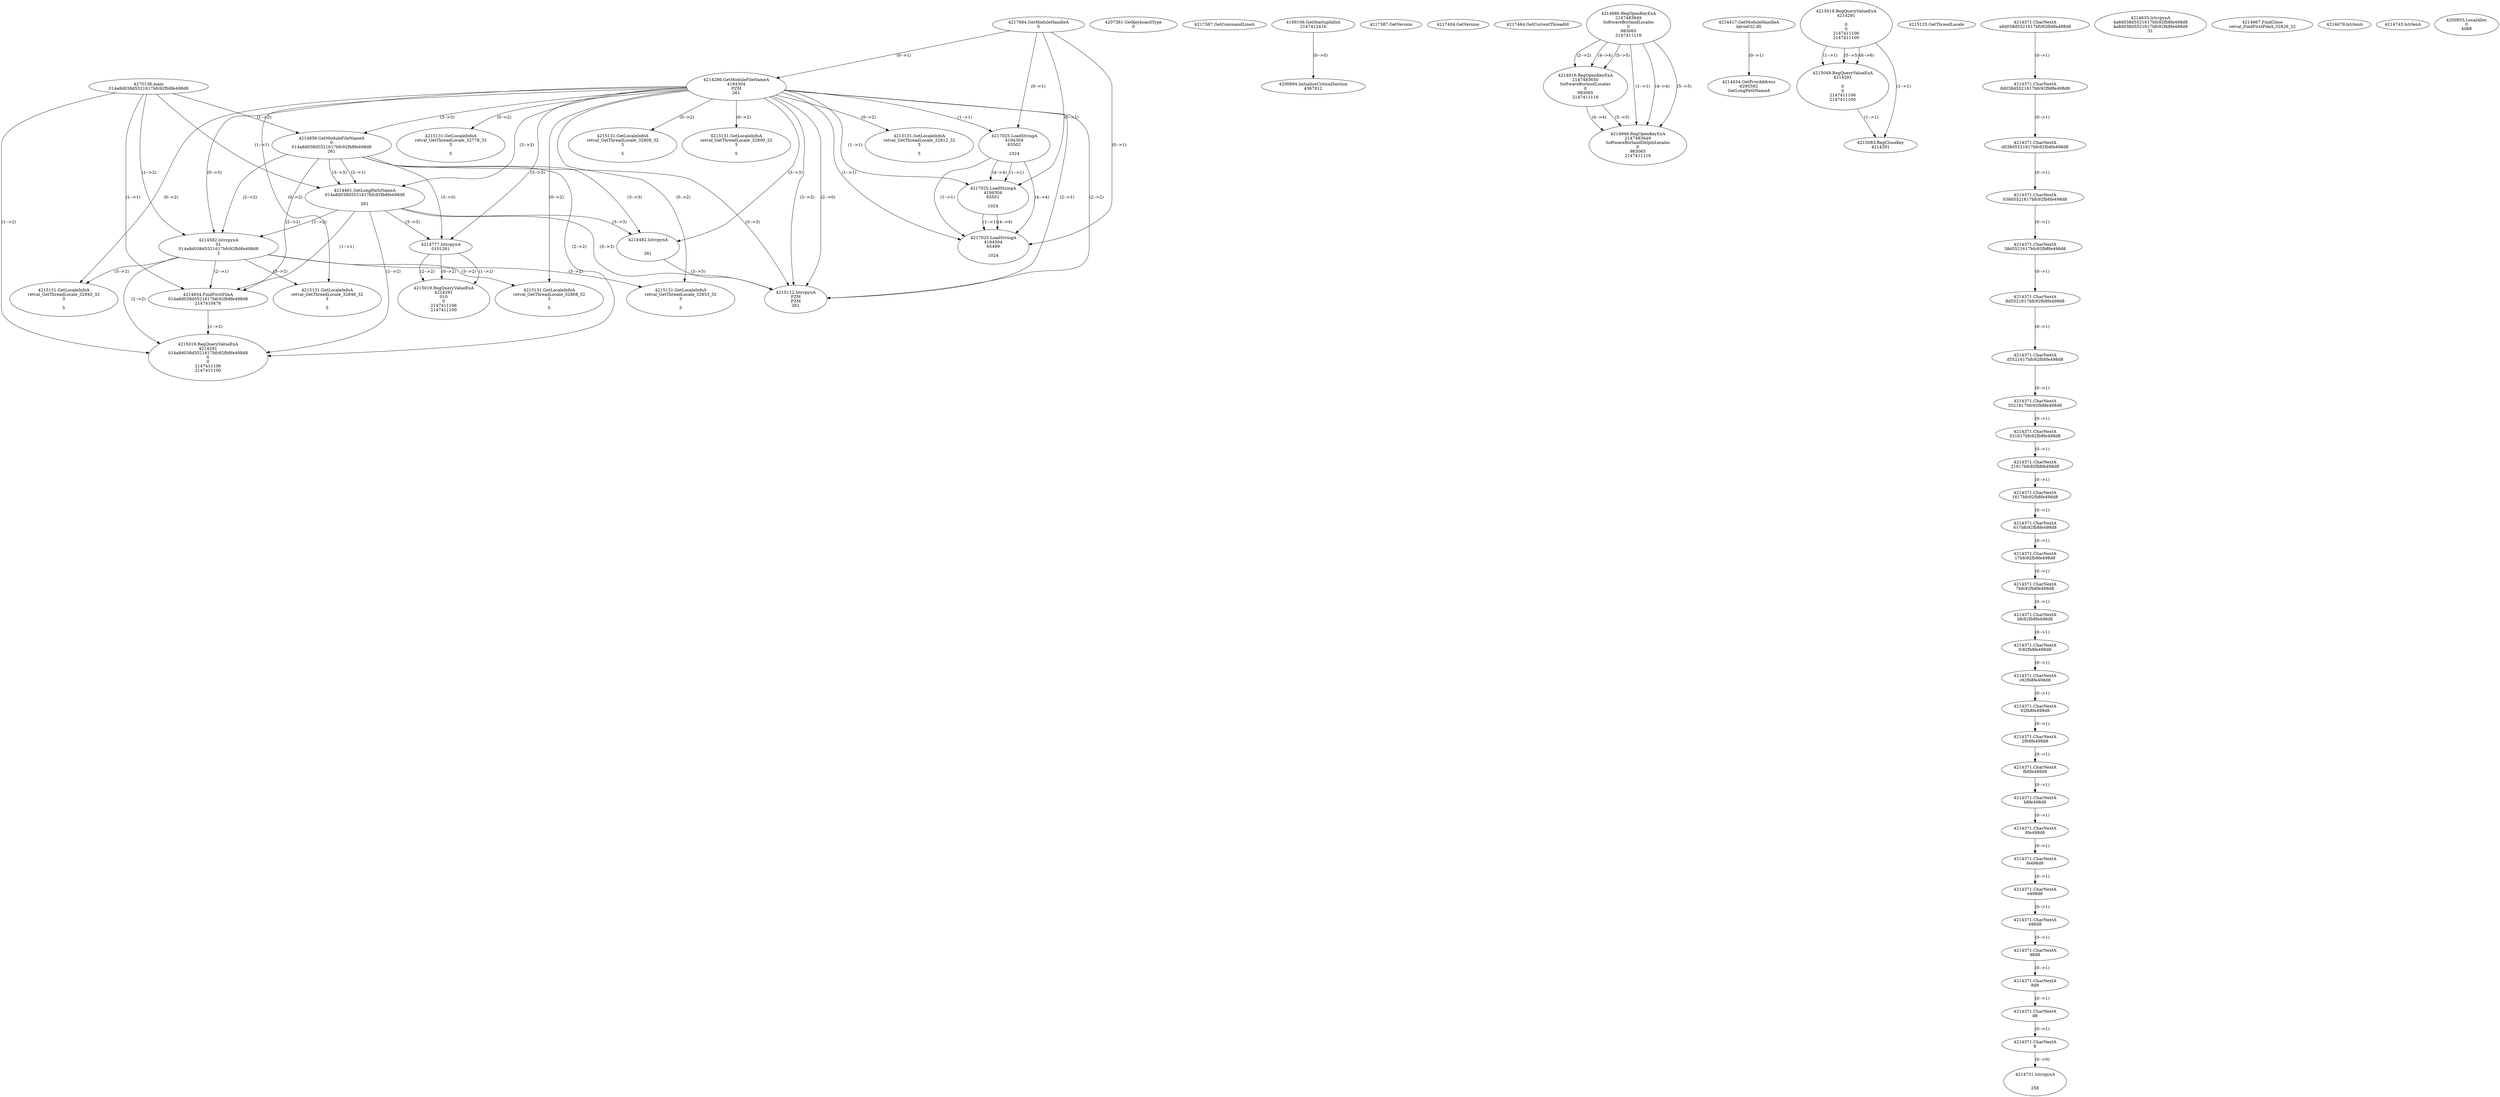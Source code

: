 // Global SCDG with merge call
digraph {
	0 [label="4270136.main
014a8d038d5521617bfc92fb8fe498d8"]
	1 [label="4217684.GetModuleHandleA
0"]
	2 [label="4207361.GetKeyboardType
0"]
	3 [label="4217367.GetCommandLineA
"]
	4 [label="4199106.GetStartupInfoA
2147412416"]
	5 [label="4217387.GetVersion
"]
	6 [label="4217404.GetVersion
"]
	7 [label="4217464.GetCurrentThreadId
"]
	8 [label="4214286.GetModuleFileNameA
4194304
PZM
261"]
	1 -> 8 [label="(0-->1)"]
	9 [label="4214856.GetModuleFileNameA
0
014a8d038d5521617bfc92fb8fe498d8
261"]
	0 -> 9 [label="(1-->2)"]
	8 -> 9 [label="(3-->3)"]
	10 [label="4214886.RegOpenKeyExA
2147483649
Software\Borland\Locales
0
983065
2147411116"]
	11 [label="4214916.RegOpenKeyExA
2147483650
Software\Borland\Locales
0
983065
2147411116"]
	10 -> 11 [label="(2-->2)"]
	10 -> 11 [label="(4-->4)"]
	10 -> 11 [label="(5-->5)"]
	12 [label="4214417.GetModuleHandleA
kernel32.dll"]
	13 [label="4214434.GetProcAddress
6295592
GetLongPathNameA"]
	12 -> 13 [label="(0-->1)"]
	14 [label="4214461.GetLongPathNameA
014a8d038d5521617bfc92fb8fe498d8

261"]
	0 -> 14 [label="(1-->1)"]
	9 -> 14 [label="(2-->1)"]
	8 -> 14 [label="(3-->3)"]
	9 -> 14 [label="(3-->3)"]
	15 [label="4214482.lstrcpynA


261"]
	8 -> 15 [label="(3-->3)"]
	9 -> 15 [label="(3-->3)"]
	14 -> 15 [label="(3-->3)"]
	16 [label="4215019.RegQueryValueExA
4214291

0
0
2147411106
2147411100"]
	17 [label="4215049.RegQueryValueExA
4214291

0
0
2147411106
2147411100"]
	16 -> 17 [label="(1-->1)"]
	16 -> 17 [label="(5-->5)"]
	16 -> 17 [label="(6-->6)"]
	18 [label="4215083.RegCloseKey
4214291"]
	16 -> 18 [label="(1-->1)"]
	17 -> 18 [label="(1-->1)"]
	19 [label="4215112.lstrcpynA
PZM
PZM
261"]
	8 -> 19 [label="(2-->1)"]
	8 -> 19 [label="(2-->2)"]
	8 -> 19 [label="(3-->3)"]
	9 -> 19 [label="(3-->3)"]
	14 -> 19 [label="(3-->3)"]
	15 -> 19 [label="(3-->3)"]
	8 -> 19 [label="(2-->0)"]
	20 [label="4215125.GetThreadLocale
"]
	21 [label="4215131.GetLocaleInfoA
retval_GetThreadLocale_32812_32
3

5"]
	8 -> 21 [label="(0-->2)"]
	22 [label="4217025.LoadStringA
4194304
65502

1024"]
	1 -> 22 [label="(0-->1)"]
	8 -> 22 [label="(1-->1)"]
	23 [label="4214946.RegOpenKeyExA
2147483649
Software\Borland\Delphi\Locales
0
983065
2147411116"]
	10 -> 23 [label="(1-->1)"]
	10 -> 23 [label="(4-->4)"]
	11 -> 23 [label="(4-->4)"]
	10 -> 23 [label="(5-->5)"]
	11 -> 23 [label="(5-->5)"]
	24 [label="4215131.GetLocaleInfoA
retval_GetThreadLocale_32778_32
3

5"]
	8 -> 24 [label="(0-->2)"]
	25 [label="4217025.LoadStringA
4194304
65501

1024"]
	1 -> 25 [label="(0-->1)"]
	8 -> 25 [label="(1-->1)"]
	22 -> 25 [label="(1-->1)"]
	22 -> 25 [label="(4-->4)"]
	26 [label="4217025.LoadStringA
4194304
65499

1024"]
	1 -> 26 [label="(0-->1)"]
	8 -> 26 [label="(1-->1)"]
	22 -> 26 [label="(1-->1)"]
	25 -> 26 [label="(1-->1)"]
	22 -> 26 [label="(4-->4)"]
	25 -> 26 [label="(4-->4)"]
	27 [label="4214582.lstrcpynA
01
014a8d038d5521617bfc92fb8fe498d8
3"]
	0 -> 27 [label="(1-->2)"]
	9 -> 27 [label="(2-->2)"]
	14 -> 27 [label="(1-->2)"]
	8 -> 27 [label="(0-->3)"]
	28 [label="4214371.CharNextA
a8d038d5521617bfc92fb8fe498d8"]
	29 [label="4214371.CharNextA
8d038d5521617bfc92fb8fe498d8"]
	28 -> 29 [label="(0-->1)"]
	30 [label="4214371.CharNextA
d038d5521617bfc92fb8fe498d8"]
	29 -> 30 [label="(0-->1)"]
	31 [label="4214371.CharNextA
038d5521617bfc92fb8fe498d8"]
	30 -> 31 [label="(0-->1)"]
	32 [label="4214371.CharNextA
38d5521617bfc92fb8fe498d8"]
	31 -> 32 [label="(0-->1)"]
	33 [label="4214371.CharNextA
8d5521617bfc92fb8fe498d8"]
	32 -> 33 [label="(0-->1)"]
	34 [label="4214371.CharNextA
d5521617bfc92fb8fe498d8"]
	33 -> 34 [label="(0-->1)"]
	35 [label="4214371.CharNextA
5521617bfc92fb8fe498d8"]
	34 -> 35 [label="(0-->1)"]
	36 [label="4214371.CharNextA
521617bfc92fb8fe498d8"]
	35 -> 36 [label="(0-->1)"]
	37 [label="4214371.CharNextA
21617bfc92fb8fe498d8"]
	36 -> 37 [label="(0-->1)"]
	38 [label="4214371.CharNextA
1617bfc92fb8fe498d8"]
	37 -> 38 [label="(0-->1)"]
	39 [label="4214371.CharNextA
617bfc92fb8fe498d8"]
	38 -> 39 [label="(0-->1)"]
	40 [label="4214371.CharNextA
17bfc92fb8fe498d8"]
	39 -> 40 [label="(0-->1)"]
	41 [label="4214371.CharNextA
7bfc92fb8fe498d8"]
	40 -> 41 [label="(0-->1)"]
	42 [label="4214371.CharNextA
bfc92fb8fe498d8"]
	41 -> 42 [label="(0-->1)"]
	43 [label="4214371.CharNextA
fc92fb8fe498d8"]
	42 -> 43 [label="(0-->1)"]
	44 [label="4214371.CharNextA
c92fb8fe498d8"]
	43 -> 44 [label="(0-->1)"]
	45 [label="4214371.CharNextA
92fb8fe498d8"]
	44 -> 45 [label="(0-->1)"]
	46 [label="4214371.CharNextA
2fb8fe498d8"]
	45 -> 46 [label="(0-->1)"]
	47 [label="4214371.CharNextA
fb8fe498d8"]
	46 -> 47 [label="(0-->1)"]
	48 [label="4214371.CharNextA
b8fe498d8"]
	47 -> 48 [label="(0-->1)"]
	49 [label="4214371.CharNextA
8fe498d8"]
	48 -> 49 [label="(0-->1)"]
	50 [label="4214371.CharNextA
fe498d8"]
	49 -> 50 [label="(0-->1)"]
	51 [label="4214371.CharNextA
e498d8"]
	50 -> 51 [label="(0-->1)"]
	52 [label="4214371.CharNextA
498d8"]
	51 -> 52 [label="(0-->1)"]
	53 [label="4214371.CharNextA
98d8"]
	52 -> 53 [label="(0-->1)"]
	54 [label="4214371.CharNextA
8d8"]
	53 -> 54 [label="(0-->1)"]
	55 [label="4214371.CharNextA
d8"]
	54 -> 55 [label="(0-->1)"]
	56 [label="4214371.CharNextA
8"]
	55 -> 56 [label="(0-->1)"]
	57 [label="4214635.lstrcpynA
4a8d038d5521617bfc92fb8fe498d8
4a8d038d5521617bfc92fb8fe498d8
31"]
	58 [label="4214654.FindFirstFileA
014a8d038d5521617bfc92fb8fe498d8
2147410478"]
	0 -> 58 [label="(1-->1)"]
	9 -> 58 [label="(2-->1)"]
	14 -> 58 [label="(1-->1)"]
	27 -> 58 [label="(2-->1)"]
	59 [label="4214667.FindClose
retval_FindFirstFileA_32826_32"]
	60 [label="4214679.lstrlenA
"]
	61 [label="4214731.lstrcpynA


258"]
	56 -> 61 [label="(0-->0)"]
	62 [label="4214743.lstrlenA
"]
	63 [label="4214777.lstrcpynA
01\
01\
261"]
	8 -> 63 [label="(3-->3)"]
	9 -> 63 [label="(3-->3)"]
	14 -> 63 [label="(3-->3)"]
	64 [label="4215019.RegQueryValueExA
4214291
01\
0
0
2147411106
2147411100"]
	63 -> 64 [label="(1-->2)"]
	63 -> 64 [label="(2-->2)"]
	63 -> 64 [label="(0-->2)"]
	65 [label="4215131.GetLocaleInfoA
retval_GetThreadLocale_32845_32
3

5"]
	8 -> 65 [label="(0-->2)"]
	27 -> 65 [label="(3-->2)"]
	66 [label="4215131.GetLocaleInfoA
retval_GetThreadLocale_32846_32
3

5"]
	8 -> 66 [label="(0-->2)"]
	27 -> 66 [label="(3-->2)"]
	67 [label="4200894.InitializeCriticalSection
4367812"]
	4 -> 67 [label="(0-->0)"]
	68 [label="4200955.LocalAlloc
0
4088"]
	69 [label="4215019.RegQueryValueExA
4214291
014a8d038d5521617bfc92fb8fe498d8
0
0
2147411106
2147411100"]
	0 -> 69 [label="(1-->2)"]
	9 -> 69 [label="(2-->2)"]
	14 -> 69 [label="(1-->2)"]
	27 -> 69 [label="(2-->2)"]
	58 -> 69 [label="(1-->2)"]
	70 [label="4215131.GetLocaleInfoA
retval_GetThreadLocale_32868_32
3

5"]
	8 -> 70 [label="(0-->2)"]
	27 -> 70 [label="(3-->2)"]
	71 [label="4215131.GetLocaleInfoA
retval_GetThreadLocale_32808_32
3

5"]
	8 -> 71 [label="(0-->2)"]
	72 [label="4215131.GetLocaleInfoA
retval_GetThreadLocale_32800_32
3

5"]
	8 -> 72 [label="(0-->2)"]
	73 [label="4215131.GetLocaleInfoA
retval_GetThreadLocale_32853_32
3

5"]
	8 -> 73 [label="(0-->2)"]
	27 -> 73 [label="(3-->2)"]
}
